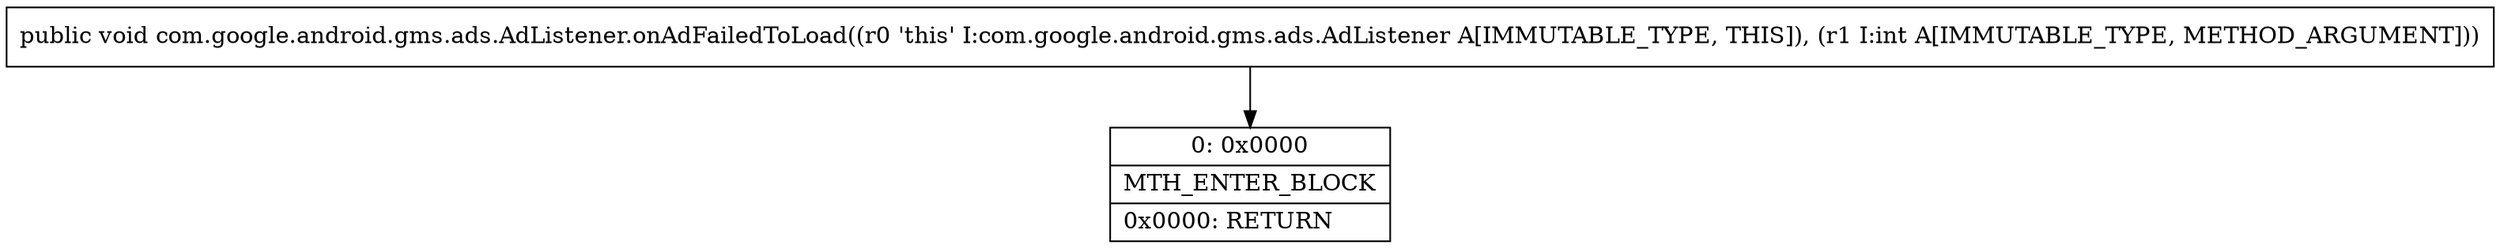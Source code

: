 digraph "CFG forcom.google.android.gms.ads.AdListener.onAdFailedToLoad(I)V" {
Node_0 [shape=record,label="{0\:\ 0x0000|MTH_ENTER_BLOCK\l|0x0000: RETURN   \l}"];
MethodNode[shape=record,label="{public void com.google.android.gms.ads.AdListener.onAdFailedToLoad((r0 'this' I:com.google.android.gms.ads.AdListener A[IMMUTABLE_TYPE, THIS]), (r1 I:int A[IMMUTABLE_TYPE, METHOD_ARGUMENT])) }"];
MethodNode -> Node_0;
}

